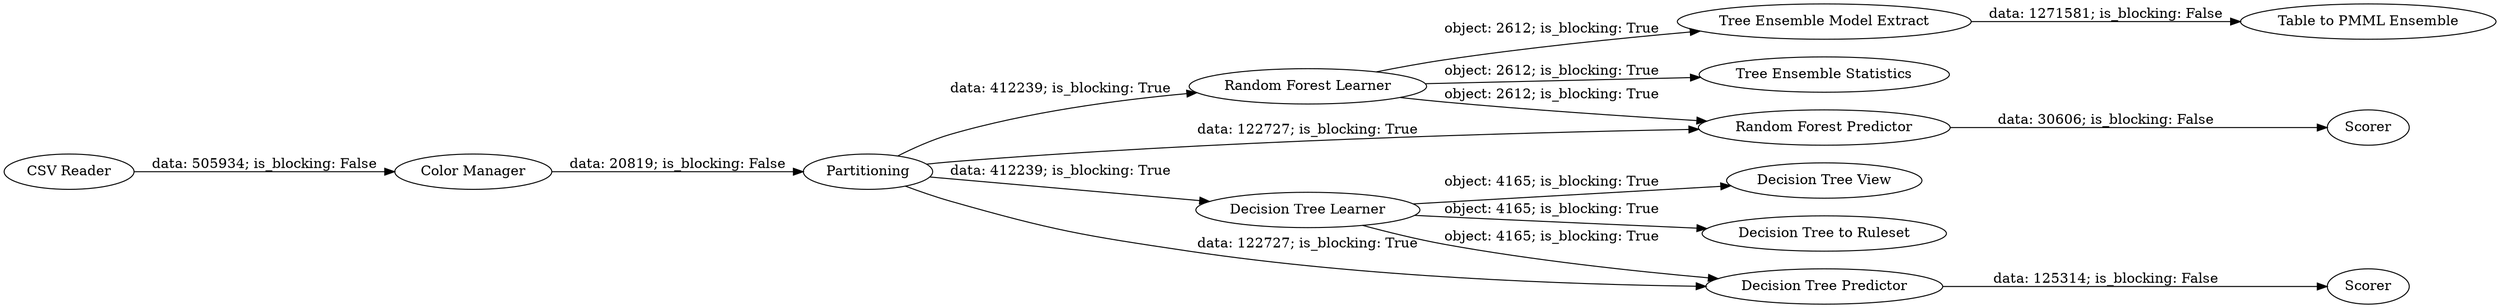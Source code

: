 digraph {
	"5645704107209030438_9" [label="Random Forest Learner"]
	"5645704107209030438_8" [label="Decision Tree Predictor"]
	"5645704107209030438_13" [label="CSV Reader"]
	"5645704107209030438_14" [label="Decision Tree View"]
	"5645704107209030438_7" [label="Decision Tree Learner"]
	"5645704107209030438_16" [label="Tree Ensemble Statistics"]
	"5645704107209030438_17" [label="Tree Ensemble Model Extract"]
	"5645704107209030438_6" [label=Partitioning]
	"5645704107209030438_10" [label="Random Forest Predictor"]
	"5645704107209030438_11" [label=Scorer]
	"5645704107209030438_12" [label=Scorer]
	"5645704107209030438_5" [label="Color Manager"]
	"5645704107209030438_18" [label="Table to PMML Ensemble"]
	"5645704107209030438_15" [label="Decision Tree to Ruleset"]
	"5645704107209030438_13" -> "5645704107209030438_5" [label="data: 505934; is_blocking: False"]
	"5645704107209030438_10" -> "5645704107209030438_12" [label="data: 30606; is_blocking: False"]
	"5645704107209030438_7" -> "5645704107209030438_8" [label="object: 4165; is_blocking: True"]
	"5645704107209030438_17" -> "5645704107209030438_18" [label="data: 1271581; is_blocking: False"]
	"5645704107209030438_6" -> "5645704107209030438_7" [label="data: 412239; is_blocking: True"]
	"5645704107209030438_7" -> "5645704107209030438_14" [label="object: 4165; is_blocking: True"]
	"5645704107209030438_6" -> "5645704107209030438_10" [label="data: 122727; is_blocking: True"]
	"5645704107209030438_9" -> "5645704107209030438_17" [label="object: 2612; is_blocking: True"]
	"5645704107209030438_7" -> "5645704107209030438_15" [label="object: 4165; is_blocking: True"]
	"5645704107209030438_6" -> "5645704107209030438_9" [label="data: 412239; is_blocking: True"]
	"5645704107209030438_9" -> "5645704107209030438_16" [label="object: 2612; is_blocking: True"]
	"5645704107209030438_6" -> "5645704107209030438_8" [label="data: 122727; is_blocking: True"]
	"5645704107209030438_5" -> "5645704107209030438_6" [label="data: 20819; is_blocking: False"]
	"5645704107209030438_9" -> "5645704107209030438_10" [label="object: 2612; is_blocking: True"]
	"5645704107209030438_8" -> "5645704107209030438_11" [label="data: 125314; is_blocking: False"]
	rankdir=LR
}
